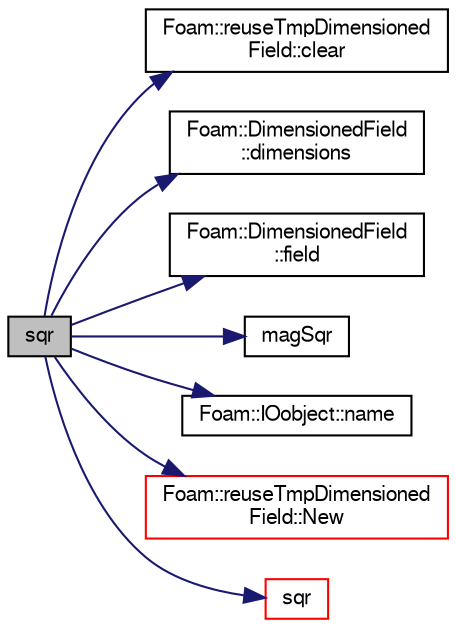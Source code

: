 digraph "sqr"
{
  bgcolor="transparent";
  edge [fontname="FreeSans",fontsize="10",labelfontname="FreeSans",labelfontsize="10"];
  node [fontname="FreeSans",fontsize="10",shape=record];
  rankdir="LR";
  Node58962 [label="sqr",height=0.2,width=0.4,color="black", fillcolor="grey75", style="filled", fontcolor="black"];
  Node58962 -> Node58963 [color="midnightblue",fontsize="10",style="solid",fontname="FreeSans"];
  Node58963 [label="Foam::reuseTmpDimensioned\lField::clear",height=0.2,width=0.4,color="black",URL="$a26394.html#aaa3059115b3dd8823d59eb56c23db009"];
  Node58962 -> Node58964 [color="midnightblue",fontsize="10",style="solid",fontname="FreeSans"];
  Node58964 [label="Foam::DimensionedField\l::dimensions",height=0.2,width=0.4,color="black",URL="$a26390.html#a66989c1e0666e0d0c93a2056ce75599e",tooltip="Return dimensions. "];
  Node58962 -> Node58965 [color="midnightblue",fontsize="10",style="solid",fontname="FreeSans"];
  Node58965 [label="Foam::DimensionedField\l::field",height=0.2,width=0.4,color="black",URL="$a26390.html#a969c81597ae68f5a36efafe599ec1e89"];
  Node58962 -> Node58966 [color="midnightblue",fontsize="10",style="solid",fontname="FreeSans"];
  Node58966 [label="magSqr",height=0.2,width=0.4,color="black",URL="$a21124.html#ae6fff2c6981e6d9618aa5038e69def6e"];
  Node58962 -> Node58967 [color="midnightblue",fontsize="10",style="solid",fontname="FreeSans"];
  Node58967 [label="Foam::IOobject::name",height=0.2,width=0.4,color="black",URL="$a26142.html#acc80e00a8ac919288fb55bd14cc88bf6",tooltip="Return name. "];
  Node58962 -> Node58968 [color="midnightblue",fontsize="10",style="solid",fontname="FreeSans"];
  Node58968 [label="Foam::reuseTmpDimensioned\lField::New",height=0.2,width=0.4,color="red",URL="$a26394.html#a7006645d025d8a6d6ccb92599751a50b"];
  Node58962 -> Node58972 [color="midnightblue",fontsize="10",style="solid",fontname="FreeSans"];
  Node58972 [label="sqr",height=0.2,width=0.4,color="red",URL="$a21124.html#a277dc11c581d53826ab5090b08f3b17b"];
}
